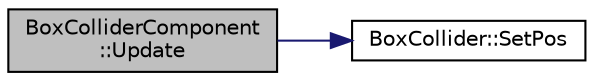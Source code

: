 digraph "BoxColliderComponent::Update"
{
  edge [fontname="Helvetica",fontsize="10",labelfontname="Helvetica",labelfontsize="10"];
  node [fontname="Helvetica",fontsize="10",shape=record];
  rankdir="LR";
  Node1 [label="BoxColliderComponent\l::Update",height=0.2,width=0.4,color="black", fillcolor="grey75", style="filled", fontcolor="black"];
  Node1 -> Node2 [color="midnightblue",fontsize="10",style="solid",fontname="Helvetica"];
  Node2 [label="BoxCollider::SetPos",height=0.2,width=0.4,color="black", fillcolor="white", style="filled",URL="$class_box_collider.html#ada39f19fe2cc2ba699e0188da1ce7579"];
}
